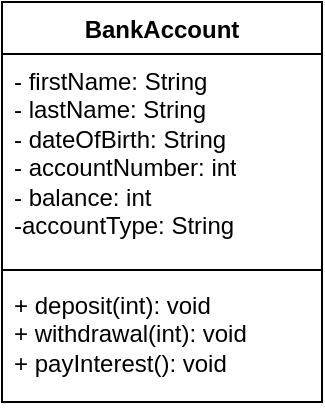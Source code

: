 <mxfile version="23.1.1" type="device">
  <diagram name="Page-1" id="nPVPq7CGHZ2YOKw17SC3">
    <mxGraphModel dx="372" dy="303" grid="1" gridSize="10" guides="1" tooltips="1" connect="1" arrows="1" fold="1" page="1" pageScale="1" pageWidth="827" pageHeight="1169" math="0" shadow="0">
      <root>
        <mxCell id="0" />
        <mxCell id="1" parent="0" />
        <mxCell id="3nRpNimR1a4ENi1D1sEB-1" value="BankAccount" style="swimlane;fontStyle=1;align=center;verticalAlign=top;childLayout=stackLayout;horizontal=1;startSize=26;horizontalStack=0;resizeParent=1;resizeParentMax=0;resizeLast=0;collapsible=1;marginBottom=0;whiteSpace=wrap;html=1;" vertex="1" parent="1">
          <mxGeometry x="80" y="40" width="160" height="200" as="geometry" />
        </mxCell>
        <mxCell id="3nRpNimR1a4ENi1D1sEB-2" value="- firstName: String&lt;br&gt;- lastName: String&lt;br&gt;- dateOfBirth: String&lt;br&gt;- accountNumber: int&lt;br&gt;- balance: int&lt;br&gt;-accountType: String" style="text;strokeColor=none;fillColor=none;align=left;verticalAlign=top;spacingLeft=4;spacingRight=4;overflow=hidden;rotatable=0;points=[[0,0.5],[1,0.5]];portConstraint=eastwest;whiteSpace=wrap;html=1;" vertex="1" parent="3nRpNimR1a4ENi1D1sEB-1">
          <mxGeometry y="26" width="160" height="104" as="geometry" />
        </mxCell>
        <mxCell id="3nRpNimR1a4ENi1D1sEB-3" value="" style="line;strokeWidth=1;fillColor=none;align=left;verticalAlign=middle;spacingTop=-1;spacingLeft=3;spacingRight=3;rotatable=0;labelPosition=right;points=[];portConstraint=eastwest;strokeColor=inherit;" vertex="1" parent="3nRpNimR1a4ENi1D1sEB-1">
          <mxGeometry y="130" width="160" height="8" as="geometry" />
        </mxCell>
        <mxCell id="3nRpNimR1a4ENi1D1sEB-4" value="+ deposit(int): void&lt;br&gt;+ withdrawal(int): void&lt;br&gt;+ payInterest(): void" style="text;strokeColor=none;fillColor=none;align=left;verticalAlign=top;spacingLeft=4;spacingRight=4;overflow=hidden;rotatable=0;points=[[0,0.5],[1,0.5]];portConstraint=eastwest;whiteSpace=wrap;html=1;" vertex="1" parent="3nRpNimR1a4ENi1D1sEB-1">
          <mxGeometry y="138" width="160" height="62" as="geometry" />
        </mxCell>
      </root>
    </mxGraphModel>
  </diagram>
</mxfile>
